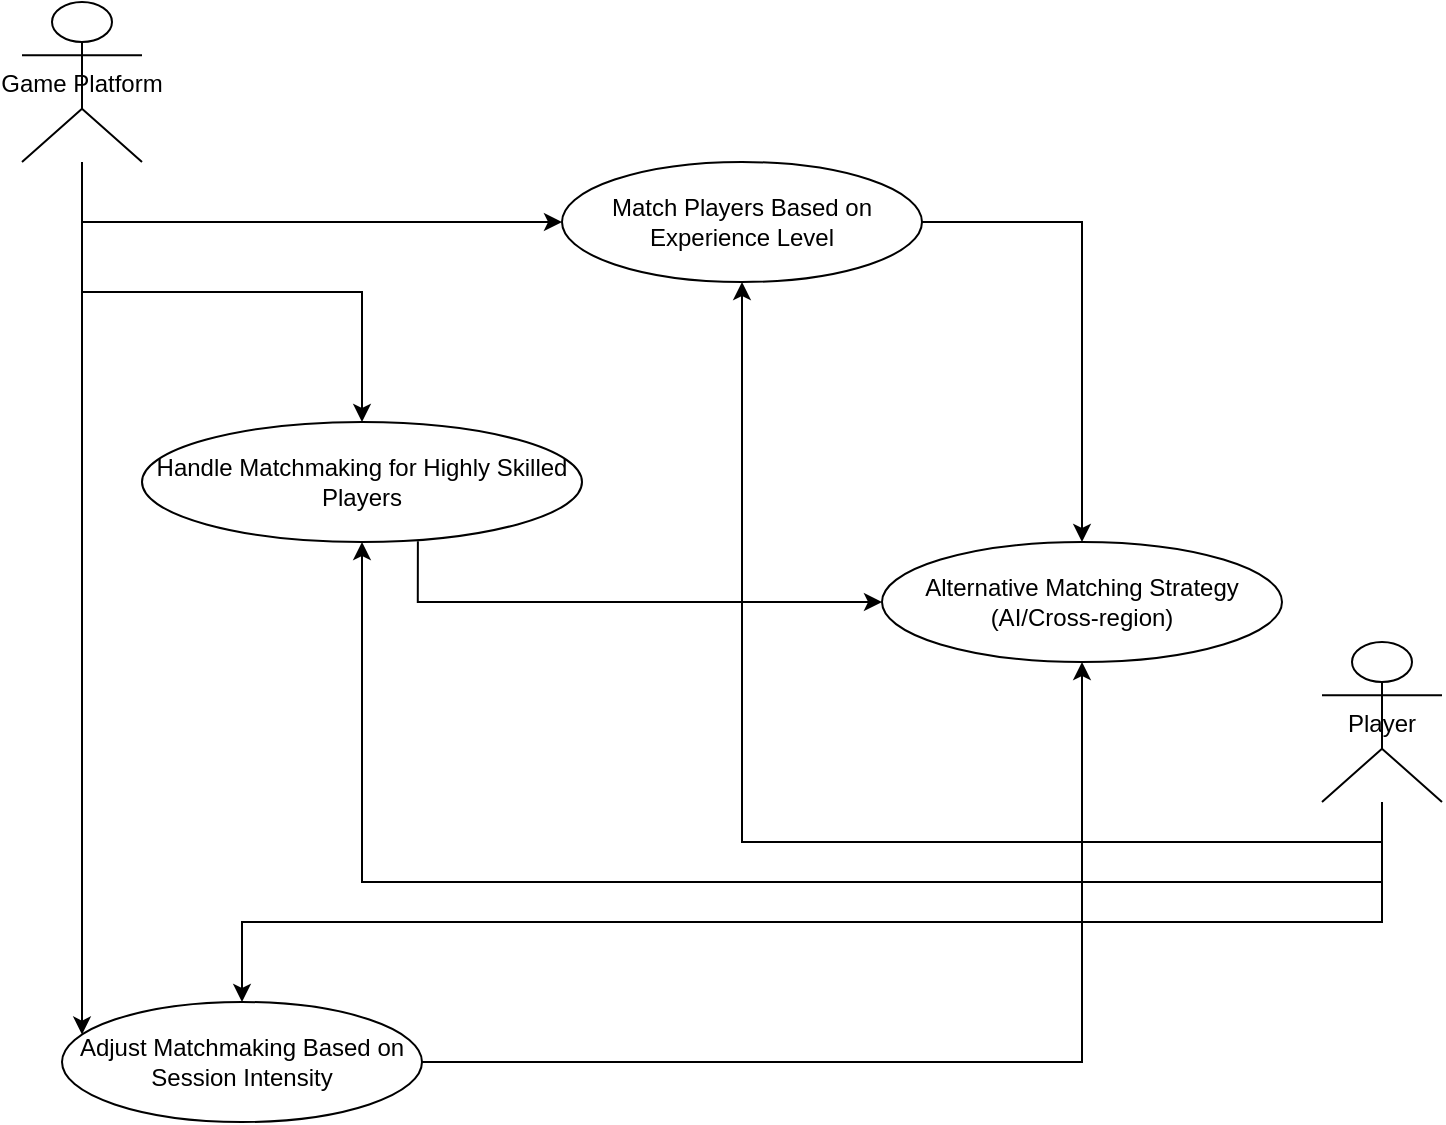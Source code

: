 <mxfile scale="1" border="0" version="26.0.16">
  <diagram id="PlayerMatchmaking" name="Page-1">
    <mxGraphModel dx="1050" dy="621" grid="1" gridSize="10" guides="1" tooltips="1" connect="1" arrows="1" fold="1" page="1" pageScale="1" pageWidth="827" pageHeight="1169" math="0" shadow="0">
      <root>
        <mxCell id="0" />
        <mxCell id="1" parent="0" />
        <mxCell id="2" value="Game Platform" style="shape=umlActor;" parent="1" vertex="1">
          <mxGeometry x="80" y="100" width="60" height="80" as="geometry" />
        </mxCell>
        <mxCell id="3" value="Player" style="shape=umlActor;" parent="1" vertex="1">
          <mxGeometry x="730" y="420" width="60" height="80" as="geometry" />
        </mxCell>
        <mxCell id="4" value="Match Players Based on Experience Level" style="ellipse;whiteSpace=wrap;html=1;" parent="1" vertex="1">
          <mxGeometry x="350" y="180" width="180" height="60" as="geometry" />
        </mxCell>
        <mxCell id="5" value="Adjust Matchmaking Based on Session Intensity" style="ellipse;whiteSpace=wrap;html=1;" parent="1" vertex="1">
          <mxGeometry x="100" y="600" width="180" height="60" as="geometry" />
        </mxCell>
        <mxCell id="6" value="Handle Matchmaking for Highly Skilled Players" style="ellipse;whiteSpace=wrap;html=1;" parent="1" vertex="1">
          <mxGeometry x="140" y="310" width="220" height="60" as="geometry" />
        </mxCell>
        <mxCell id="7" value="Alternative Matching Strategy (AI/Cross-region)" style="ellipse;whiteSpace=wrap;html=1;" parent="1" vertex="1">
          <mxGeometry x="510" y="370" width="200" height="60" as="geometry" />
        </mxCell>
        <mxCell id="8" style="edgeStyle=orthogonalEdgeStyle;rounded=0;orthogonalLoop=1;jettySize=auto;html=1;exitX=0.5;exitY=1;exitDx=0;exitDy=0;" parent="1" source="2" target="4" edge="1">
          <mxGeometry relative="1" as="geometry" />
        </mxCell>
        <mxCell id="9" style="edgeStyle=orthogonalEdgeStyle;rounded=0;orthogonalLoop=1;jettySize=auto;html=1;exitX=0.5;exitY=1;exitDx=0;exitDy=0;" parent="1" source="2" target="5" edge="1">
          <mxGeometry relative="1" as="geometry">
            <Array as="points">
              <mxPoint x="110" y="500" />
              <mxPoint x="110" y="500" />
            </Array>
          </mxGeometry>
        </mxCell>
        <mxCell id="10" style="edgeStyle=orthogonalEdgeStyle;rounded=0;orthogonalLoop=1;jettySize=auto;html=1;exitX=0.5;exitY=1;exitDx=0;exitDy=0;" parent="1" source="2" target="6" edge="1">
          <mxGeometry relative="1" as="geometry" />
        </mxCell>
        <mxCell id="11" style="edgeStyle=orthogonalEdgeStyle;rounded=0;orthogonalLoop=1;jettySize=auto;html=1;exitX=1;exitY=0.5;exitDx=0;exitDy=0;" parent="1" source="4" target="7" edge="1">
          <mxGeometry relative="1" as="geometry" />
        </mxCell>
        <mxCell id="12" style="edgeStyle=orthogonalEdgeStyle;rounded=0;orthogonalLoop=1;jettySize=auto;html=1;exitX=1;exitY=0.5;exitDx=0;exitDy=0;" parent="1" source="5" target="7" edge="1">
          <mxGeometry relative="1" as="geometry" />
        </mxCell>
        <mxCell id="13" style="edgeStyle=orthogonalEdgeStyle;rounded=0;orthogonalLoop=1;jettySize=auto;html=1;exitX=0.627;exitY=0.993;exitDx=0;exitDy=0;exitPerimeter=0;" parent="1" source="6" target="7" edge="1">
          <mxGeometry relative="1" as="geometry" />
        </mxCell>
        <mxCell id="14" style="edgeStyle=orthogonalEdgeStyle;rounded=0;orthogonalLoop=1;jettySize=auto;html=1;exitX=0.5;exitY=1;exitDx=0;exitDy=0;" parent="1" source="3" target="4" edge="1">
          <mxGeometry relative="1" as="geometry" />
        </mxCell>
        <mxCell id="15" style="edgeStyle=orthogonalEdgeStyle;rounded=0;orthogonalLoop=1;jettySize=auto;html=1;exitX=0.5;exitY=1;exitDx=0;exitDy=0;" parent="1" source="3" target="5" edge="1">
          <mxGeometry relative="1" as="geometry">
            <Array as="points">
              <mxPoint x="760" y="560" />
              <mxPoint x="190" y="560" />
            </Array>
          </mxGeometry>
        </mxCell>
        <mxCell id="16" style="edgeStyle=orthogonalEdgeStyle;rounded=0;orthogonalLoop=1;jettySize=auto;html=1;exitX=0.5;exitY=1;exitDx=0;exitDy=0;" parent="1" source="3" target="6" edge="1">
          <mxGeometry relative="1" as="geometry">
            <Array as="points">
              <mxPoint x="760" y="540" />
              <mxPoint x="250" y="540" />
            </Array>
          </mxGeometry>
        </mxCell>
      </root>
    </mxGraphModel>
  </diagram>
</mxfile>

